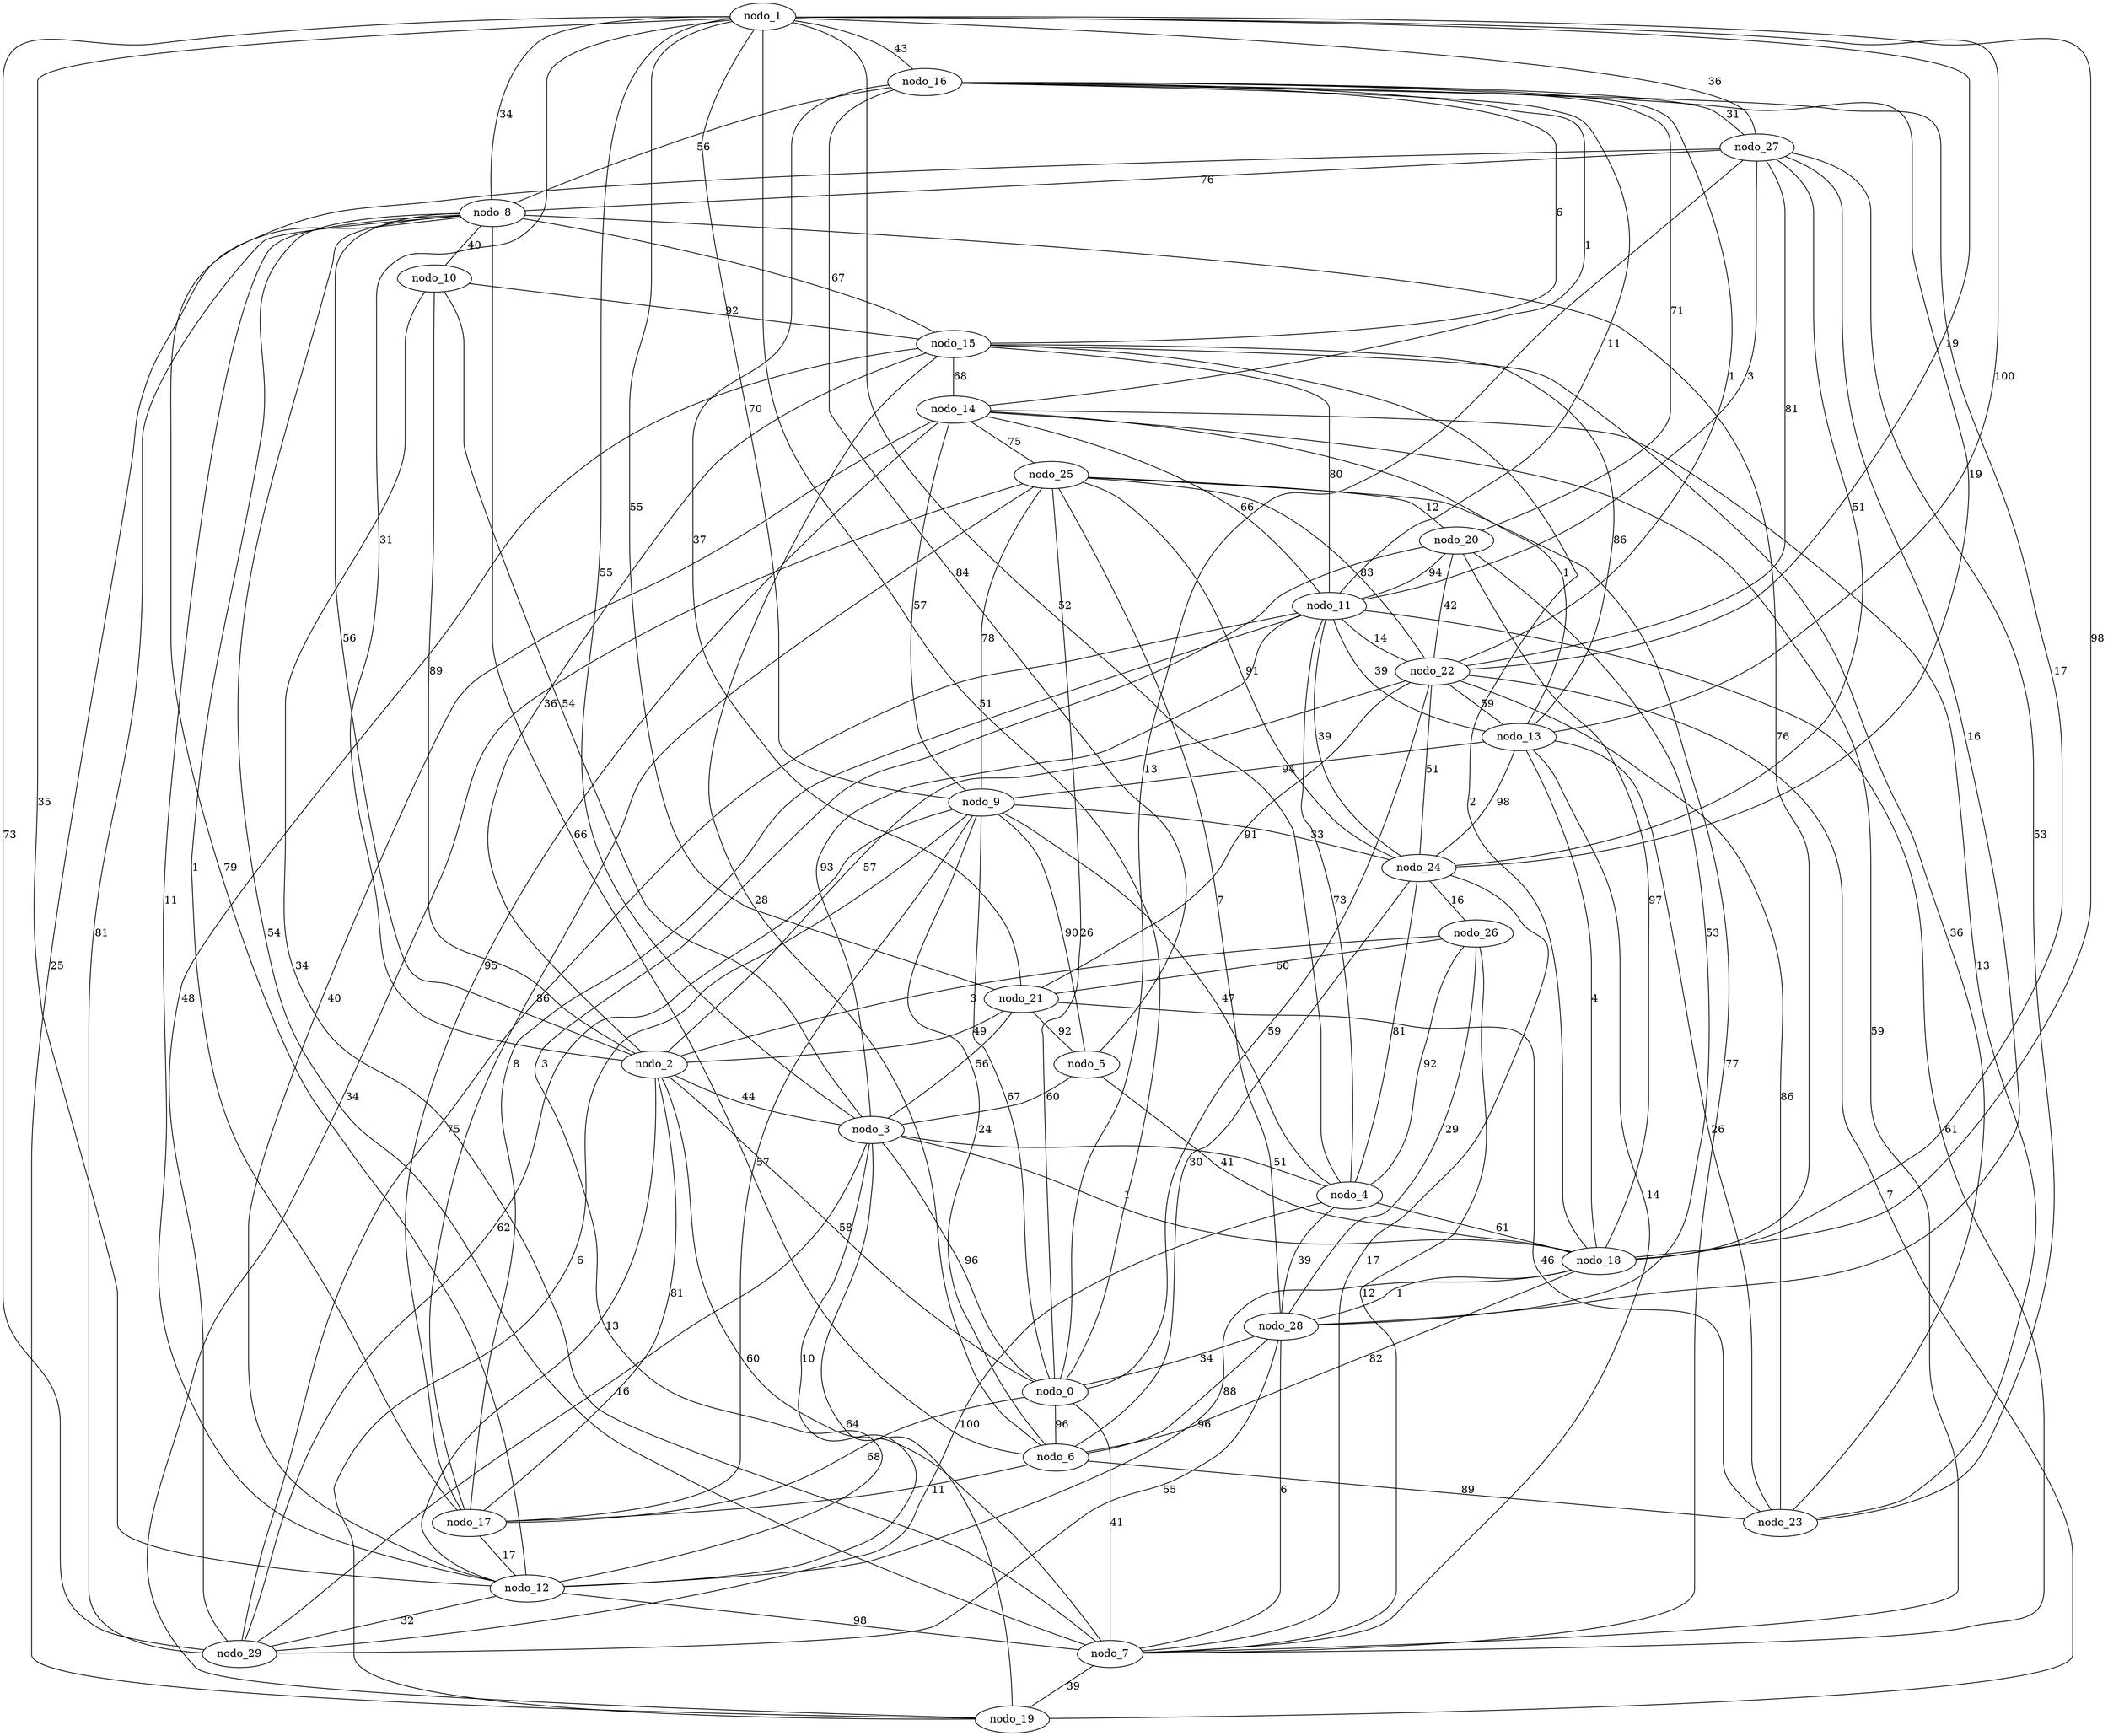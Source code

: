 graph gen_erdos_ren_30 {
  nodo_1 -- nodo_29 [label=73 weight=73];
  nodo_28 -- nodo_27 [label=16 weight=16];
  nodo_28 -- nodo_26 [label=29 weight=29];
  nodo_28 -- nodo_25 [label=7 weight=7];
  nodo_14 -- nodo_17 [label=95 weight=95];
  nodo_14 -- nodo_16 [label=1 weight=1];
  nodo_14 -- nodo_9 [label=57 weight=57];
  nodo_4 -- nodo_18 [label=61 weight=61];
  nodo_14 -- nodo_7 [label=59 weight=59];
  nodo_11 -- nodo_29 [label=75 weight=75];
  nodo_28 -- nodo_20 [label=53 weight=53];
  nodo_9 -- nodo_25 [label=78 weight=78];
  nodo_9 -- nodo_24 [label=33 weight=33];
  nodo_14 -- nodo_25 [label=75 weight=75];
  nodo_9 -- nodo_29 [label=62 weight=62];
  nodo_20 -- nodo_11 [label=94 weight=94];
  nodo_17 -- nodo_12 [label=17 weight=17];
  nodo_21 -- nodo_5 [label=92 weight=92];
  nodo_25 -- nodo_0 [label=26 weight=26];
  nodo_3 -- nodo_0 [label=96 weight=96];
  nodo_21 -- nodo_2 [label=49 weight=49];
  nodo_21 -- nodo_1 [label=55 weight=55];
  nodo_23 -- nodo_22 [label=86 weight=86];
  nodo_3 -- nodo_4 [label=51 weight=51];
  nodo_7 -- nodo_19 [label=39 weight=39];
  nodo_4 -- nodo_29 [label=100 weight=100];
  nodo_17 -- nodo_25 [label=86 weight=86];
  nodo_4 -- nodo_26 [label=92 weight=92];
  nodo_20 -- nodo_22 [label=42 weight=42];
  nodo_23 -- nodo_14 [label=13 weight=13];
  nodo_23 -- nodo_15 [label=36 weight=36];
  nodo_28 -- nodo_29 [label=55 weight=55];
  nodo_7 -- nodo_10 [label=34 weight=34];
  nodo_13 -- nodo_1 [label=100 weight=100];
  nodo_22 -- nodo_21 [label=91 weight=91];
  nodo_17 -- nodo_8 [label=1 weight=1];
  nodo_13 -- nodo_9 [label=94 weight=94];
  nodo_2 -- nodo_17 [label=81 weight=81];
  nodo_13 -- nodo_7 [label=14 weight=14];
  nodo_16 -- nodo_18 [label=17 weight=17];
  nodo_7 -- nodo_25 [label=77 weight=77];
  nodo_16 -- nodo_27 [label=31 weight=31];
  nodo_16 -- nodo_20 [label=71 weight=71];
  nodo_2 -- nodo_10 [label=89 weight=89];
  nodo_7 -- nodo_28 [label=6 weight=6];
  nodo_7 -- nodo_26 [label=12 weight=12];
  nodo_22 -- nodo_13 [label=59 weight=59];
  nodo_22 -- nodo_16 [label=1 weight=1];
  nodo_28 -- nodo_0 [label=34 weight=34];
  nodo_24 -- nodo_4 [label=81 weight=81];
  nodo_25 -- nodo_20 [label=12 weight=12];
  nodo_2 -- nodo_1 [label=31 weight=31];
  nodo_25 -- nodo_24 [label=91 weight=91];
  nodo_25 -- nodo_22 [label=83 weight=83];
  nodo_2 -- nodo_3 [label=44 weight=44];
  nodo_5 -- nodo_18 [label=41 weight=41];
  nodo_11 -- nodo_14 [label=66 weight=66];
  nodo_11 -- nodo_15 [label=80 weight=80];
  nodo_2 -- nodo_7 [label=60 weight=60];
  nodo_2 -- nodo_8 [label=56 weight=56];
  nodo_28 -- nodo_4 [label=39 weight=39];
  nodo_24 -- nodo_7 [label=17 weight=17];
  nodo_24 -- nodo_6 [label=30 weight=30];
  nodo_11 -- nodo_17 [label=8 weight=8];
  nodo_6 -- nodo_8 [label=66 weight=66];
  nodo_6 -- nodo_9 [label=24 weight=24];
  nodo_11 -- nodo_22 [label=14 weight=14];
  nodo_14 -- nodo_13 [label=1 weight=1];
  nodo_5 -- nodo_16 [label=84 weight=84];
  nodo_19 -- nodo_25 [label=34 weight=34];
  nodo_22 -- nodo_24 [label=51 weight=51];
  nodo_19 -- nodo_22 [label=7 weight=7];
  nodo_22 -- nodo_27 [label=81 weight=81];
  nodo_27 -- nodo_12 [label=79 weight=79];
  nodo_27 -- nodo_11 [label=3 weight=3];
  nodo_12 -- nodo_3 [label=10 weight=10];
  nodo_0 -- nodo_17 [label=68 weight=68];
  nodo_12 -- nodo_2 [label=13 weight=13];
  nodo_12 -- nodo_8 [label=11 weight=11];
  nodo_10 -- nodo_15 [label=92 weight=92];
  nodo_12 -- nodo_7 [label=98 weight=98];
  nodo_15 -- nodo_29 [label=48 weight=48];
  nodo_8 -- nodo_15 [label=67 weight=67];
  nodo_18 -- nodo_28 [label=1 weight=1];
  nodo_8 -- nodo_18 [label=76 weight=76];
  nodo_13 -- nodo_11 [label=39 weight=39];
  nodo_8 -- nodo_16 [label=56 weight=56];
  nodo_21 -- nodo_23 [label=46 weight=46];
  nodo_24 -- nodo_16 [label=19 weight=19];
  nodo_18 -- nodo_20 [label=97 weight=97];
  nodo_8 -- nodo_10 [label=40 weight=40];
  nodo_27 -- nodo_1 [label=36 weight=36];
  nodo_27 -- nodo_0 [label=13 weight=13];
  nodo_1 -- nodo_3 [label=55 weight=55];
  nodo_27 -- nodo_24 [label=51 weight=51];
  nodo_27 -- nodo_8 [label=76 weight=76];
  nodo_5 -- nodo_3 [label=60 weight=60];
  nodo_1 -- nodo_8 [label=34 weight=34];
  nodo_3 -- nodo_18 [label=1 weight=1];
  nodo_1 -- nodo_9 [label=70 weight=70];
  nodo_3 -- nodo_19 [label=64 weight=64];
  nodo_5 -- nodo_9 [label=90 weight=90];
  nodo_16 -- nodo_15 [label=6 weight=6];
  nodo_3 -- nodo_10 [label=54 weight=54];
  nodo_8 -- nodo_29 [label=81 weight=81];
  nodo_13 -- nodo_23 [label=26 weight=26];
  nodo_16 -- nodo_11 [label=11 weight=11];
  nodo_24 -- nodo_26 [label=16 weight=16];
  nodo_15 -- nodo_2 [label=36 weight=36];
  nodo_26 -- nodo_21 [label=60 weight=60];
  nodo_11 -- nodo_4 [label=73 weight=73];
  nodo_11 -- nodo_3 [label=93 weight=93];
  nodo_6 -- nodo_18 [label=82 weight=82];
  nodo_3 -- nodo_29 [label=16 weight=16];
  nodo_12 -- nodo_14 [label=40 weight=40];
  nodo_11 -- nodo_7 [label=61 weight=61];
  nodo_15 -- nodo_13 [label=86 weight=86];
  nodo_15 -- nodo_14 [label=68 weight=68];
  nodo_3 -- nodo_21 [label=56 weight=56];
  nodo_6 -- nodo_15 [label=28 weight=28];
  nodo_12 -- nodo_20 [label=3 weight=3];
  nodo_6 -- nodo_17 [label=11 weight=11];
  nodo_23 -- nodo_27 [label=53 weight=53];
  nodo_26 -- nodo_2 [label=3 weight=3];
  nodo_1 -- nodo_18 [label=98 weight=98];
  nodo_0 -- nodo_1 [label=51 weight=51];
  nodo_0 -- nodo_2 [label=58 weight=58];
  nodo_22 -- nodo_2 [label=57 weight=57];
  nodo_24 -- nodo_11 [label=39 weight=39];
  nodo_1 -- nodo_16 [label=43 weight=43];
  nodo_22 -- nodo_1 [label=19 weight=19];
  nodo_4 -- nodo_1 [label=52 weight=52];
  nodo_24 -- nodo_13 [label=98 weight=98];
  nodo_22 -- nodo_0 [label=59 weight=59];
  nodo_0 -- nodo_6 [label=96 weight=96];
  nodo_0 -- nodo_7 [label=41 weight=41];
  nodo_0 -- nodo_9 [label=67 weight=67];
  nodo_4 -- nodo_9 [label=47 weight=47];
  nodo_15 -- nodo_18 [label=2 weight=2];
  nodo_12 -- nodo_29 [label=32 weight=32];
  nodo_8 -- nodo_7 [label=54 weight=54];
  nodo_6 -- nodo_23 [label=89 weight=89];
  nodo_18 -- nodo_12 [label=96 weight=96];
  nodo_19 -- nodo_9 [label=6 weight=6];
  nodo_6 -- nodo_28 [label=88 weight=88];
  nodo_19 -- nodo_8 [label=25 weight=25];
  nodo_18 -- nodo_13 [label=4 weight=4];
  nodo_9 -- nodo_17 [label=57 weight=57];
  nodo_1 -- nodo_12 [label=35 weight=35];
  nodo_21 -- nodo_16 [label=37 weight=37];
}
